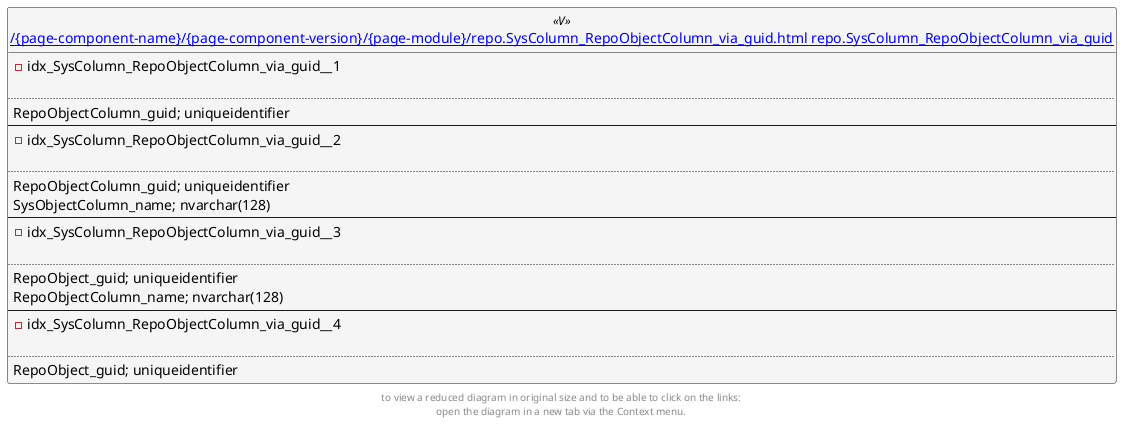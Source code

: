 @startuml
left to right direction
'top to bottom direction
hide circle
'avoide "." issues:
set namespaceSeparator none


skinparam class {
  BackgroundColor White
  BackgroundColor<<FN>> Yellow
  BackgroundColor<<FS>> Yellow
  BackgroundColor<<FT>> LightGray
  BackgroundColor<<IF>> Yellow
  BackgroundColor<<IS>> Yellow
  BackgroundColor<<P>> Aqua
  BackgroundColor<<PC>> Aqua
  BackgroundColor<<SN>> Yellow
  BackgroundColor<<SO>> SlateBlue
  BackgroundColor<<TF>> LightGray
  BackgroundColor<<TR>> Tomato
  BackgroundColor<<U>> White
  BackgroundColor<<V>> WhiteSmoke
  BackgroundColor<<X>> Aqua
}


entity "[[{site-url}/{page-component-name}/{page-component-version}/{page-module}/repo.SysColumn_RepoObjectColumn_via_guid.html repo.SysColumn_RepoObjectColumn_via_guid]]" as repo.SysColumn_RepoObjectColumn_via_guid << V >> {
- idx_SysColumn_RepoObjectColumn_via_guid__1

..
RepoObjectColumn_guid; uniqueidentifier
--
- idx_SysColumn_RepoObjectColumn_via_guid__2

..
RepoObjectColumn_guid; uniqueidentifier
SysObjectColumn_name; nvarchar(128)
--
- idx_SysColumn_RepoObjectColumn_via_guid__3

..
RepoObject_guid; uniqueidentifier
RepoObjectColumn_name; nvarchar(128)
--
- idx_SysColumn_RepoObjectColumn_via_guid__4

..
RepoObject_guid; uniqueidentifier
}


footer
to view a reduced diagram in original size and to be able to click on the links:
open the diagram in a new tab via the Context menu.
end footer

@enduml

